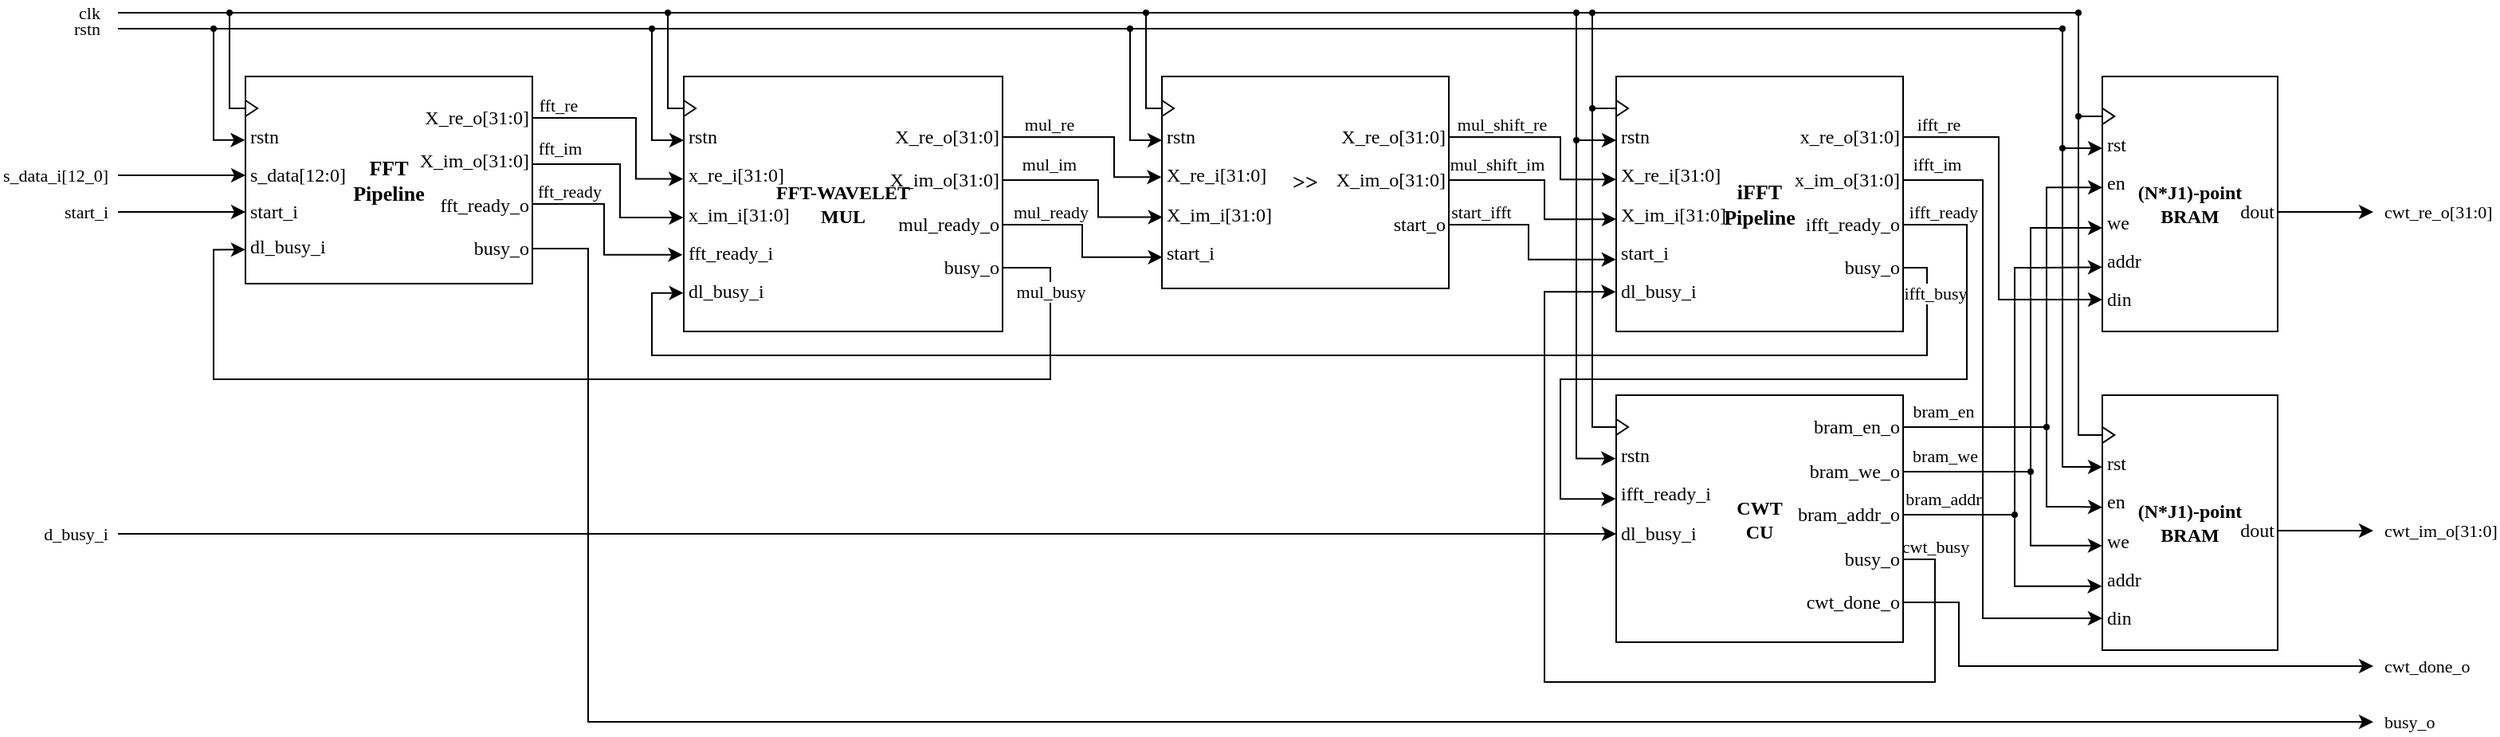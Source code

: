 <mxfile version="26.0.16">
  <diagram name="Page-1" id="Zor0CRvqTPRLobIag8Ww">
    <mxGraphModel dx="2206" dy="1178" grid="1" gridSize="5" guides="1" tooltips="1" connect="1" arrows="1" fold="1" page="1" pageScale="1" pageWidth="850" pageHeight="1100" math="0" shadow="0">
      <root>
        <mxCell id="0" />
        <mxCell id="1" parent="0" />
        <mxCell id="oGKbib3P3BIxLK8cS7Yo-72" value="&lt;b&gt;(N*J1)-point&lt;br&gt;BRAM&lt;/b&gt;" style="rounded=0;whiteSpace=wrap;html=1;fontFamily=NewsGotT;verticalAlign=middle;" parent="1" vertex="1">
          <mxGeometry x="1340" y="85" width="110" height="160" as="geometry" />
        </mxCell>
        <mxCell id="oGKbib3P3BIxLK8cS7Yo-75" value="rst" style="text;html=1;align=left;verticalAlign=middle;resizable=0;points=[];autosize=1;strokeColor=none;fillColor=none;spacing=0;fontFamily=NewsGotT;spacingLeft=3;spacingRight=-10;spacingBottom=-2;spacingTop=-2;" parent="1" vertex="1">
          <mxGeometry x="1340" y="118" width="15" height="20" as="geometry" />
        </mxCell>
        <mxCell id="oGKbib3P3BIxLK8cS7Yo-1" value="&lt;font style=&quot;font-size: 13px;&quot;&gt;&lt;b&gt;FFT &lt;br&gt;Pipeline&lt;/b&gt;&lt;/font&gt;" style="rounded=0;whiteSpace=wrap;html=1;fontFamily=NewsGotT;" parent="1" vertex="1">
          <mxGeometry x="175" y="85" width="180" height="130" as="geometry" />
        </mxCell>
        <mxCell id="oGKbib3P3BIxLK8cS7Yo-2" value="rstn" style="text;html=1;align=left;verticalAlign=middle;resizable=0;points=[];autosize=1;strokeColor=none;fillColor=none;spacing=0;fontFamily=NewsGotT;spacingLeft=3;spacingRight=-10;spacingBottom=-2;spacingTop=-2;" parent="1" vertex="1">
          <mxGeometry x="175" y="113" width="30" height="20" as="geometry" />
        </mxCell>
        <mxCell id="oGKbib3P3BIxLK8cS7Yo-51" value="s_data_i[12_0]" style="edgeStyle=orthogonalEdgeStyle;rounded=0;orthogonalLoop=1;jettySize=auto;html=1;endArrow=none;endFill=0;startArrow=classic;startFill=1;align=right;fontFamily=NewsGotT;" parent="1" source="oGKbib3P3BIxLK8cS7Yo-3" edge="1">
          <mxGeometry x="1" y="5" relative="1" as="geometry">
            <mxPoint x="95" y="147" as="targetPoint" />
            <mxPoint x="-5" y="-5" as="offset" />
          </mxGeometry>
        </mxCell>
        <mxCell id="oGKbib3P3BIxLK8cS7Yo-3" value="s_data[12:0]" style="text;html=1;align=left;verticalAlign=middle;resizable=0;points=[];autosize=1;strokeColor=none;fillColor=none;spacing=0;fontFamily=NewsGotT;spacingLeft=3;spacingRight=-10;spacingBottom=-2;spacingTop=-2;" parent="1" vertex="1">
          <mxGeometry x="175" y="137" width="60" height="20" as="geometry" />
        </mxCell>
        <mxCell id="oGKbib3P3BIxLK8cS7Yo-53" value="start_i" style="edgeStyle=orthogonalEdgeStyle;rounded=0;orthogonalLoop=1;jettySize=auto;html=1;strokeColor=default;align=right;verticalAlign=middle;fontFamily=NewsGotT;fontSize=11;fontColor=default;labelBackgroundColor=default;startArrow=classic;startFill=1;endArrow=none;endFill=0;" parent="1" source="oGKbib3P3BIxLK8cS7Yo-5" edge="1">
          <mxGeometry x="1" y="5" relative="1" as="geometry">
            <mxPoint x="95" y="170" as="targetPoint" />
            <mxPoint x="-5" y="-5" as="offset" />
          </mxGeometry>
        </mxCell>
        <mxCell id="oGKbib3P3BIxLK8cS7Yo-5" value="start_i" style="text;html=1;align=left;verticalAlign=middle;resizable=0;points=[];autosize=1;strokeColor=none;fillColor=none;fontFamily=NewsGotT;fontSize=12;fontColor=default;spacing=0;spacingLeft=3;spacingRight=-10;spacingBottom=-2;spacingTop=-2;" parent="1" vertex="1">
          <mxGeometry x="175" y="160" width="40" height="20" as="geometry" />
        </mxCell>
        <mxCell id="oGKbib3P3BIxLK8cS7Yo-6" value="dl_busy_i" style="text;html=1;align=left;verticalAlign=middle;resizable=0;points=[];autosize=1;strokeColor=none;fillColor=none;fontFamily=NewsGotT;fontSize=12;fontColor=default;spacing=0;spacingLeft=3;spacingRight=-10;spacingBottom=-2;spacingTop=-2;" parent="1" vertex="1">
          <mxGeometry x="175" y="182" width="50" height="20" as="geometry" />
        </mxCell>
        <mxCell id="oGKbib3P3BIxLK8cS7Yo-7" value="" style="triangle;whiteSpace=wrap;html=1;fontFamily=NewsGotT;movable=1;resizable=1;rotatable=1;deletable=1;editable=1;locked=0;connectable=1;container=0;points=[[0,0.5,0,0,0]];" parent="1" vertex="1">
          <mxGeometry x="175" y="100" width="7.5" height="10" as="geometry" />
        </mxCell>
        <mxCell id="oGKbib3P3BIxLK8cS7Yo-8" value="X_re_o[31:0]" style="text;html=1;align=right;verticalAlign=middle;resizable=0;points=[];autosize=1;strokeColor=none;fillColor=none;fontFamily=NewsGotT;fontSize=12;fontColor=default;spacing=0;spacingRight=3;spacingLeft=-9;spacingBottom=-2;spacingTop=-2;" parent="1" vertex="1">
          <mxGeometry x="285" y="101" width="70" height="20" as="geometry" />
        </mxCell>
        <mxCell id="oGKbib3P3BIxLK8cS7Yo-9" value="X_im_o[31:0]" style="text;html=1;align=right;verticalAlign=middle;resizable=0;points=[];autosize=1;strokeColor=none;fillColor=none;fontFamily=NewsGotT;fontSize=12;fontColor=default;spacing=0;spacingRight=3;spacingLeft=-9;spacingBottom=-2;spacingTop=-2;" parent="1" vertex="1">
          <mxGeometry x="285" y="128" width="70" height="20" as="geometry" />
        </mxCell>
        <mxCell id="oGKbib3P3BIxLK8cS7Yo-10" value="fft_ready_o" style="text;html=1;align=right;verticalAlign=middle;resizable=0;points=[];autosize=1;strokeColor=none;fillColor=none;fontFamily=NewsGotT;fontSize=12;fontColor=default;spacing=0;spacingRight=3;spacingLeft=-9;spacingBottom=-2;spacingTop=-2;" parent="1" vertex="1">
          <mxGeometry x="295" y="156" width="60" height="20" as="geometry" />
        </mxCell>
        <mxCell id="eewXnLnu0kfUQ9b7Vwd8-1" value="busy_o" style="edgeStyle=orthogonalEdgeStyle;rounded=0;orthogonalLoop=1;jettySize=auto;html=1;align=left;fontFamily=NewsGotT;" parent="1" source="oGKbib3P3BIxLK8cS7Yo-11" edge="1">
          <mxGeometry x="1" y="5" relative="1" as="geometry">
            <mxPoint x="1510" y="490" as="targetPoint" />
            <Array as="points">
              <mxPoint x="390" y="193" />
              <mxPoint x="390" y="490" />
              <mxPoint x="1510" y="490" />
            </Array>
            <mxPoint x="5" as="offset" />
          </mxGeometry>
        </mxCell>
        <mxCell id="oGKbib3P3BIxLK8cS7Yo-11" value="busy_o" style="text;html=1;align=right;verticalAlign=middle;resizable=0;points=[];autosize=1;strokeColor=none;fillColor=none;fontFamily=NewsGotT;fontSize=12;fontColor=default;spacing=0;spacingRight=3;spacingLeft=-9;spacingBottom=-2;spacingTop=-2;" parent="1" vertex="1">
          <mxGeometry x="315" y="183" width="40" height="20" as="geometry" />
        </mxCell>
        <mxCell id="oGKbib3P3BIxLK8cS7Yo-12" value="&lt;font style=&quot;font-size: 13px;&quot;&gt;&lt;b&gt;iFFT &lt;br&gt;Pipeline&lt;/b&gt;&lt;/font&gt;" style="rounded=0;whiteSpace=wrap;html=1;fontFamily=NewsGotT;" parent="1" vertex="1">
          <mxGeometry x="1035" y="85" width="180" height="160" as="geometry" />
        </mxCell>
        <mxCell id="oGKbib3P3BIxLK8cS7Yo-13" value="rstn" style="text;html=1;align=left;verticalAlign=middle;resizable=0;points=[];autosize=1;strokeColor=none;fillColor=none;spacing=0;fontFamily=NewsGotT;spacingLeft=3;spacingRight=-10;spacingBottom=-2;spacingTop=-2;" parent="1" vertex="1">
          <mxGeometry x="1035" y="113" width="30" height="20" as="geometry" />
        </mxCell>
        <mxCell id="oGKbib3P3BIxLK8cS7Yo-14" value="X_re_i[31:0]" style="text;html=1;align=left;verticalAlign=middle;resizable=0;points=[];autosize=1;strokeColor=none;fillColor=none;spacing=0;fontFamily=NewsGotT;spacingLeft=3;spacingRight=-10;spacingBottom=-2;spacingTop=-2;" parent="1" vertex="1">
          <mxGeometry x="1035" y="137" width="60" height="20" as="geometry" />
        </mxCell>
        <mxCell id="oGKbib3P3BIxLK8cS7Yo-15" value="X_im_i[31:0]" style="text;html=1;align=left;verticalAlign=middle;resizable=0;points=[];autosize=1;strokeColor=none;fillColor=none;spacing=0;fontFamily=NewsGotT;spacingLeft=3;spacingRight=-10;spacingBottom=-2;spacingTop=-2;" parent="1" vertex="1">
          <mxGeometry x="1035" y="162" width="70" height="20" as="geometry" />
        </mxCell>
        <mxCell id="oGKbib3P3BIxLK8cS7Yo-16" value="start_i" style="text;html=1;align=left;verticalAlign=middle;resizable=0;points=[];autosize=1;strokeColor=none;fillColor=none;fontFamily=NewsGotT;fontSize=12;fontColor=default;spacing=0;spacingLeft=3;spacingRight=-10;spacingBottom=-2;spacingTop=-2;" parent="1" vertex="1">
          <mxGeometry x="1035" y="186" width="40" height="20" as="geometry" />
        </mxCell>
        <mxCell id="oGKbib3P3BIxLK8cS7Yo-17" value="dl_busy_i" style="text;html=1;align=left;verticalAlign=middle;resizable=0;points=[];autosize=1;strokeColor=none;fillColor=none;fontFamily=NewsGotT;fontSize=12;fontColor=default;spacing=0;spacingLeft=3;spacingRight=-10;spacingBottom=-2;spacingTop=-2;" parent="1" vertex="1">
          <mxGeometry x="1035" y="210" width="50" height="20" as="geometry" />
        </mxCell>
        <mxCell id="oGKbib3P3BIxLK8cS7Yo-18" value="" style="triangle;whiteSpace=wrap;html=1;fontFamily=NewsGotT;movable=1;resizable=1;rotatable=1;deletable=1;editable=1;locked=0;connectable=1;container=0;points=[];" parent="1" vertex="1">
          <mxGeometry x="1035" y="100" width="7.5" height="10" as="geometry" />
        </mxCell>
        <mxCell id="oGKbib3P3BIxLK8cS7Yo-19" value="x_re_o[31:0]" style="text;html=1;align=right;verticalAlign=middle;resizable=0;points=[];autosize=1;strokeColor=none;fillColor=none;fontFamily=NewsGotT;fontSize=12;fontColor=default;spacing=0;spacingRight=3;spacingLeft=-9;spacingBottom=-2;spacingTop=-2;" parent="1" vertex="1">
          <mxGeometry x="1145" y="113" width="70" height="20" as="geometry" />
        </mxCell>
        <mxCell id="oGKbib3P3BIxLK8cS7Yo-20" value="x_im_o[31:0]" style="text;html=1;align=right;verticalAlign=middle;resizable=0;points=[];autosize=1;strokeColor=none;fillColor=none;fontFamily=NewsGotT;fontSize=12;fontColor=default;spacing=0;spacingRight=3;spacingLeft=-9;spacingBottom=-2;spacingTop=-2;" parent="1" vertex="1">
          <mxGeometry x="1145" y="140" width="70" height="20" as="geometry" />
        </mxCell>
        <mxCell id="oGKbib3P3BIxLK8cS7Yo-21" value="ifft_ready_o" style="text;html=1;align=right;verticalAlign=middle;resizable=0;points=[];autosize=1;strokeColor=none;fillColor=none;fontFamily=NewsGotT;fontSize=12;fontColor=default;spacing=0;spacingRight=3;spacingLeft=-9;spacingBottom=-2;spacingTop=-2;" parent="1" vertex="1">
          <mxGeometry x="1155" y="168" width="60" height="20" as="geometry" />
        </mxCell>
        <mxCell id="oGKbib3P3BIxLK8cS7Yo-22" value="busy_o" style="text;html=1;align=right;verticalAlign=middle;resizable=0;points=[];autosize=1;strokeColor=none;fillColor=none;fontFamily=NewsGotT;fontSize=12;fontColor=default;spacing=0;spacingRight=3;spacingLeft=-9;spacingBottom=-2;spacingTop=-2;" parent="1" vertex="1">
          <mxGeometry x="1175" y="195" width="40" height="20" as="geometry" />
        </mxCell>
        <mxCell id="oGKbib3P3BIxLK8cS7Yo-23" value="&lt;div&gt;&lt;b&gt;FFT-WAVELET&lt;br&gt;&lt;/b&gt;&lt;/div&gt;&lt;div&gt;&lt;b&gt;MUL&lt;/b&gt;&lt;/div&gt;" style="rounded=0;whiteSpace=wrap;html=1;fontFamily=NewsGotT;" parent="1" vertex="1">
          <mxGeometry x="450" y="85" width="200" height="160" as="geometry" />
        </mxCell>
        <mxCell id="oGKbib3P3BIxLK8cS7Yo-24" value="rstn" style="text;html=1;align=left;verticalAlign=middle;resizable=0;points=[];autosize=1;strokeColor=none;fillColor=none;spacing=0;fontFamily=NewsGotT;spacingLeft=3;spacingRight=-10;spacingBottom=-2;spacingTop=-2;" parent="1" vertex="1">
          <mxGeometry x="450" y="113" width="30" height="20" as="geometry" />
        </mxCell>
        <mxCell id="oGKbib3P3BIxLK8cS7Yo-25" value="x_re_i[31:0]" style="text;html=1;align=left;verticalAlign=middle;resizable=0;points=[];autosize=1;strokeColor=none;fillColor=none;spacing=0;fontFamily=NewsGotT;spacingLeft=3;spacingRight=-10;spacingBottom=-2;spacingTop=-2;" parent="1" vertex="1">
          <mxGeometry x="450" y="137" width="60" height="20" as="geometry" />
        </mxCell>
        <mxCell id="oGKbib3P3BIxLK8cS7Yo-26" value="x_im_i[31:0]" style="text;html=1;align=left;verticalAlign=middle;resizable=0;points=[];autosize=1;strokeColor=none;fillColor=none;spacing=0;fontFamily=NewsGotT;spacingLeft=3;spacingRight=-10;spacingBottom=-2;spacingTop=-2;" parent="1" vertex="1">
          <mxGeometry x="450" y="162" width="60" height="20" as="geometry" />
        </mxCell>
        <mxCell id="oGKbib3P3BIxLK8cS7Yo-27" value="fft_ready_i" style="text;html=1;align=left;verticalAlign=middle;resizable=0;points=[];autosize=1;strokeColor=none;fillColor=none;fontFamily=NewsGotT;fontSize=12;fontColor=default;spacing=0;spacingLeft=3;spacingRight=-10;spacingBottom=-2;spacingTop=-2;" parent="1" vertex="1">
          <mxGeometry x="450" y="186" width="60" height="20" as="geometry" />
        </mxCell>
        <mxCell id="oGKbib3P3BIxLK8cS7Yo-28" value="dl_busy_i" style="text;html=1;align=left;verticalAlign=middle;resizable=0;points=[];autosize=1;strokeColor=none;fillColor=none;fontFamily=NewsGotT;fontSize=12;fontColor=default;spacing=0;spacingLeft=3;spacingRight=-10;spacingBottom=-2;spacingTop=-2;" parent="1" vertex="1">
          <mxGeometry x="450" y="210" width="50" height="20" as="geometry" />
        </mxCell>
        <mxCell id="oGKbib3P3BIxLK8cS7Yo-29" value="" style="triangle;whiteSpace=wrap;html=1;fontFamily=NewsGotT;movable=1;resizable=1;rotatable=1;deletable=1;editable=1;locked=0;connectable=1;container=0;points=[[0,0.5,0,0,0]];" parent="1" vertex="1">
          <mxGeometry x="450" y="100" width="7.5" height="10" as="geometry" />
        </mxCell>
        <mxCell id="oGKbib3P3BIxLK8cS7Yo-30" value="X_re_o[31:0]" style="text;html=1;align=right;verticalAlign=middle;resizable=0;points=[];autosize=1;strokeColor=none;fillColor=none;fontFamily=NewsGotT;fontSize=12;fontColor=default;spacing=0;spacingRight=3;spacingLeft=-9;spacingBottom=-2;spacingTop=-2;" parent="1" vertex="1">
          <mxGeometry x="580" y="113" width="70" height="20" as="geometry" />
        </mxCell>
        <mxCell id="oGKbib3P3BIxLK8cS7Yo-31" value="X_im_o[31:0]" style="text;html=1;align=right;verticalAlign=middle;resizable=0;points=[];autosize=1;strokeColor=none;fillColor=none;fontFamily=NewsGotT;fontSize=12;fontColor=default;spacing=0;spacingRight=3;spacingLeft=-9;spacingBottom=-2;spacingTop=-2;" parent="1" vertex="1">
          <mxGeometry x="580" y="140" width="70" height="20" as="geometry" />
        </mxCell>
        <mxCell id="oGKbib3P3BIxLK8cS7Yo-32" value="mul_ready_o" style="text;html=1;align=right;verticalAlign=middle;resizable=0;points=[];autosize=1;strokeColor=none;fillColor=none;fontFamily=NewsGotT;fontSize=12;fontColor=default;spacing=0;spacingRight=3;spacingLeft=-9;spacingBottom=-2;spacingTop=-2;" parent="1" vertex="1">
          <mxGeometry x="585" y="168" width="65" height="20" as="geometry" />
        </mxCell>
        <mxCell id="oGKbib3P3BIxLK8cS7Yo-33" value="busy_o" style="text;html=1;align=right;verticalAlign=middle;resizable=0;points=[];autosize=1;strokeColor=none;fillColor=none;fontFamily=NewsGotT;fontSize=12;fontColor=default;spacing=0;spacingRight=3;spacingLeft=-9;spacingBottom=-2;spacingTop=-2;" parent="1" vertex="1">
          <mxGeometry x="610" y="195" width="40" height="20" as="geometry" />
        </mxCell>
        <mxCell id="oGKbib3P3BIxLK8cS7Yo-35" value="&lt;font style=&quot;font-size: 14px;&quot;&gt;&lt;b&gt;&lt;span&gt;&lt;font&gt;&amp;gt;&amp;gt;&lt;/font&gt;&lt;/span&gt;&lt;/b&gt;&lt;/font&gt;" style="rounded=0;whiteSpace=wrap;html=1;fontFamily=NewsGotT;fontStyle=1" parent="1" vertex="1">
          <mxGeometry x="750" y="85" width="180" height="133" as="geometry" />
        </mxCell>
        <mxCell id="oGKbib3P3BIxLK8cS7Yo-36" value="rstn" style="text;html=1;align=left;verticalAlign=middle;resizable=0;points=[];autosize=1;strokeColor=none;fillColor=none;spacing=0;fontFamily=NewsGotT;spacingLeft=3;spacingRight=-10;spacingBottom=-2;spacingTop=-2;" parent="1" vertex="1">
          <mxGeometry x="750" y="113" width="30" height="20" as="geometry" />
        </mxCell>
        <mxCell id="oGKbib3P3BIxLK8cS7Yo-37" value="X_re_i[31:0]" style="text;html=1;align=left;verticalAlign=middle;resizable=0;points=[];autosize=1;strokeColor=none;fillColor=none;spacing=0;fontFamily=NewsGotT;spacingLeft=3;spacingRight=-10;spacingBottom=-2;spacingTop=-2;" parent="1" vertex="1">
          <mxGeometry x="750" y="137" width="60" height="20" as="geometry" />
        </mxCell>
        <mxCell id="oGKbib3P3BIxLK8cS7Yo-38" value="X_im_i[31:0]" style="text;html=1;align=left;verticalAlign=middle;resizable=0;points=[];autosize=1;strokeColor=none;fillColor=none;spacing=0;fontFamily=NewsGotT;spacingLeft=3;spacingRight=-10;spacingBottom=-2;spacingTop=-2;" parent="1" vertex="1">
          <mxGeometry x="750" y="162" width="65" height="20" as="geometry" />
        </mxCell>
        <mxCell id="oGKbib3P3BIxLK8cS7Yo-39" value="start_i" style="text;html=1;align=left;verticalAlign=middle;resizable=0;points=[];autosize=1;strokeColor=none;fillColor=none;fontFamily=NewsGotT;fontSize=12;fontColor=default;spacing=0;spacingLeft=3;spacingRight=-10;spacingBottom=-2;spacingTop=-2;" parent="1" vertex="1">
          <mxGeometry x="750" y="186" width="40" height="20" as="geometry" />
        </mxCell>
        <mxCell id="oGKbib3P3BIxLK8cS7Yo-41" value="" style="triangle;whiteSpace=wrap;html=1;fontFamily=NewsGotT;movable=1;resizable=1;rotatable=1;deletable=1;editable=1;locked=0;connectable=1;container=0;points=[];" parent="1" vertex="1">
          <mxGeometry x="750" y="100" width="7.5" height="10" as="geometry" />
        </mxCell>
        <mxCell id="oGKbib3P3BIxLK8cS7Yo-42" value="X_re_o[31:0]" style="text;html=1;align=right;verticalAlign=middle;resizable=0;points=[];autosize=1;strokeColor=none;fillColor=none;fontFamily=NewsGotT;fontSize=12;fontColor=default;spacing=0;spacingRight=3;spacingLeft=-9;spacingBottom=-2;spacingTop=-2;" parent="1" vertex="1">
          <mxGeometry x="860" y="113" width="70" height="20" as="geometry" />
        </mxCell>
        <mxCell id="oGKbib3P3BIxLK8cS7Yo-43" value="X_im_o[31:0]" style="text;html=1;align=right;verticalAlign=middle;resizable=0;points=[];autosize=1;strokeColor=none;fillColor=none;fontFamily=NewsGotT;fontSize=12;fontColor=default;spacing=0;spacingRight=3;spacingLeft=-9;spacingBottom=-2;spacingTop=-2;" parent="1" vertex="1">
          <mxGeometry x="860" y="140" width="70" height="20" as="geometry" />
        </mxCell>
        <mxCell id="oGKbib3P3BIxLK8cS7Yo-44" value="start_o" style="text;html=1;align=right;verticalAlign=middle;resizable=0;points=[];autosize=1;strokeColor=none;fillColor=none;fontFamily=NewsGotT;fontSize=12;fontColor=default;spacing=0;spacingRight=3;spacingLeft=-9;spacingBottom=-2;spacingTop=-2;" parent="1" vertex="1">
          <mxGeometry x="890" y="168" width="40" height="20" as="geometry" />
        </mxCell>
        <mxCell id="oGKbib3P3BIxLK8cS7Yo-46" value="clk" style="endArrow=none;html=1;rounded=0;align=right;fontFamily=NewsGotT;" parent="1" edge="1">
          <mxGeometry x="-1" y="-10" width="50" height="50" relative="1" as="geometry">
            <mxPoint x="95" y="45" as="sourcePoint" />
            <mxPoint x="1325" y="45" as="targetPoint" />
            <mxPoint x="-10" y="-10" as="offset" />
          </mxGeometry>
        </mxCell>
        <mxCell id="oGKbib3P3BIxLK8cS7Yo-47" value="rstn" style="endArrow=none;html=1;rounded=0;align=right;labelBackgroundColor=none;fontFamily=NewsGotT;" parent="1" edge="1">
          <mxGeometry x="-1" y="-10" width="50" height="50" relative="1" as="geometry">
            <mxPoint x="95" y="55" as="sourcePoint" />
            <mxPoint x="1315" y="55" as="targetPoint" />
            <mxPoint x="-10" y="-10" as="offset" />
          </mxGeometry>
        </mxCell>
        <mxCell id="oGKbib3P3BIxLK8cS7Yo-49" value="" style="endArrow=classic;html=1;rounded=0;entryX=-0.01;entryY=0.596;entryDx=0;entryDy=0;entryPerimeter=0;edgeStyle=orthogonalEdgeStyle;startArrow=oval;startFill=1;startSize=3;" parent="1" target="oGKbib3P3BIxLK8cS7Yo-2" edge="1">
          <mxGeometry width="50" height="50" relative="1" as="geometry">
            <mxPoint x="155" y="55" as="sourcePoint" />
            <mxPoint x="555" y="285" as="targetPoint" />
            <Array as="points">
              <mxPoint x="155" y="55" />
              <mxPoint x="155" y="125" />
            </Array>
          </mxGeometry>
        </mxCell>
        <mxCell id="oGKbib3P3BIxLK8cS7Yo-50" value="" style="endArrow=oval;html=1;rounded=0;edgeStyle=orthogonalEdgeStyle;exitX=0;exitY=0.5;exitDx=0;exitDy=0;exitPerimeter=0;endFill=1;endSize=3;" parent="1" source="oGKbib3P3BIxLK8cS7Yo-7" edge="1">
          <mxGeometry width="50" height="50" relative="1" as="geometry">
            <mxPoint x="170" y="95" as="sourcePoint" />
            <mxPoint x="165" y="45" as="targetPoint" />
          </mxGeometry>
        </mxCell>
        <mxCell id="oGKbib3P3BIxLK8cS7Yo-55" value="mul_busy" style="edgeStyle=orthogonalEdgeStyle;rounded=0;orthogonalLoop=1;jettySize=auto;html=1;entryX=-0.002;entryY=0.584;entryDx=0;entryDy=0;entryPerimeter=0;fontFamily=NewsGotT;" parent="1" source="oGKbib3P3BIxLK8cS7Yo-33" target="oGKbib3P3BIxLK8cS7Yo-6" edge="1">
          <mxGeometry x="-0.876" relative="1" as="geometry">
            <Array as="points">
              <mxPoint x="680" y="205" />
              <mxPoint x="680" y="275" />
              <mxPoint x="155" y="275" />
              <mxPoint x="155" y="194" />
            </Array>
            <mxPoint as="offset" />
          </mxGeometry>
        </mxCell>
        <mxCell id="oGKbib3P3BIxLK8cS7Yo-56" value="fft_re" style="edgeStyle=orthogonalEdgeStyle;rounded=0;orthogonalLoop=1;jettySize=auto;html=1;entryX=-0.007;entryY=0.614;entryDx=0;entryDy=0;entryPerimeter=0;fontFamily=NewsGotT;" parent="1" source="oGKbib3P3BIxLK8cS7Yo-8" target="oGKbib3P3BIxLK8cS7Yo-25" edge="1">
          <mxGeometry x="-0.759" y="8" relative="1" as="geometry">
            <mxPoint as="offset" />
            <Array as="points">
              <mxPoint x="420" y="111" />
              <mxPoint x="420" y="149" />
            </Array>
          </mxGeometry>
        </mxCell>
        <mxCell id="oGKbib3P3BIxLK8cS7Yo-57" value="fft_im" style="edgeStyle=orthogonalEdgeStyle;rounded=0;orthogonalLoop=1;jettySize=auto;html=1;entryX=-0.005;entryY=0.576;entryDx=0;entryDy=0;entryPerimeter=0;fontFamily=NewsGotT;" parent="1" source="oGKbib3P3BIxLK8cS7Yo-9" target="oGKbib3P3BIxLK8cS7Yo-26" edge="1">
          <mxGeometry x="-0.746" y="10" relative="1" as="geometry">
            <Array as="points">
              <mxPoint x="410" y="140" />
              <mxPoint x="410" y="174" />
            </Array>
            <mxPoint as="offset" />
          </mxGeometry>
        </mxCell>
        <mxCell id="oGKbib3P3BIxLK8cS7Yo-58" value="fft_ready" style="edgeStyle=orthogonalEdgeStyle;rounded=0;orthogonalLoop=1;jettySize=auto;html=1;entryX=-0.013;entryY=0.544;entryDx=0;entryDy=0;entryPerimeter=0;fontFamily=NewsGotT;align=center;" parent="1" source="oGKbib3P3BIxLK8cS7Yo-10" target="oGKbib3P3BIxLK8cS7Yo-27" edge="1">
          <mxGeometry x="-0.646" y="8" relative="1" as="geometry">
            <Array as="points">
              <mxPoint x="400" y="165" />
              <mxPoint x="400" y="197" />
            </Array>
            <mxPoint as="offset" />
          </mxGeometry>
        </mxCell>
        <mxCell id="oGKbib3P3BIxLK8cS7Yo-60" value="" style="endArrow=classic;html=1;rounded=0;entryX=-0.01;entryY=0.596;entryDx=0;entryDy=0;entryPerimeter=0;edgeStyle=orthogonalEdgeStyle;startArrow=oval;startFill=1;startSize=3;" parent="1" edge="1">
          <mxGeometry width="50" height="50" relative="1" as="geometry">
            <mxPoint x="430" y="55" as="sourcePoint" />
            <mxPoint x="450" y="125" as="targetPoint" />
            <Array as="points">
              <mxPoint x="430" y="55" />
              <mxPoint x="430" y="125" />
            </Array>
          </mxGeometry>
        </mxCell>
        <mxCell id="oGKbib3P3BIxLK8cS7Yo-61" value="" style="endArrow=oval;html=1;rounded=0;edgeStyle=orthogonalEdgeStyle;endFill=1;endSize=3;exitX=0;exitY=0.5;exitDx=0;exitDy=0;exitPerimeter=0;" parent="1" source="oGKbib3P3BIxLK8cS7Yo-29" edge="1">
          <mxGeometry width="50" height="50" relative="1" as="geometry">
            <mxPoint x="445" y="105" as="sourcePoint" />
            <mxPoint x="440" y="45" as="targetPoint" />
          </mxGeometry>
        </mxCell>
        <mxCell id="oGKbib3P3BIxLK8cS7Yo-62" value="mul_ready" style="edgeStyle=orthogonalEdgeStyle;rounded=0;orthogonalLoop=1;jettySize=auto;html=1;entryX=0.007;entryY=0.621;entryDx=0;entryDy=0;entryPerimeter=0;fontFamily=NewsGotT;labelBackgroundColor=none;" parent="1" source="oGKbib3P3BIxLK8cS7Yo-32" target="oGKbib3P3BIxLK8cS7Yo-39" edge="1">
          <mxGeometry x="-0.503" y="8" relative="1" as="geometry">
            <Array as="points">
              <mxPoint x="700" y="178" />
              <mxPoint x="700" y="198" />
            </Array>
            <mxPoint as="offset" />
          </mxGeometry>
        </mxCell>
        <mxCell id="oGKbib3P3BIxLK8cS7Yo-63" value="mul_im" style="edgeStyle=orthogonalEdgeStyle;rounded=0;orthogonalLoop=1;jettySize=auto;html=1;entryX=0.005;entryY=0.564;entryDx=0;entryDy=0;entryPerimeter=0;fontFamily=NewsGotT;" parent="1" source="oGKbib3P3BIxLK8cS7Yo-31" target="oGKbib3P3BIxLK8cS7Yo-38" edge="1">
          <mxGeometry x="-0.54" y="10" relative="1" as="geometry">
            <Array as="points">
              <mxPoint x="710" y="150" />
              <mxPoint x="710" y="173" />
            </Array>
            <mxPoint as="offset" />
          </mxGeometry>
        </mxCell>
        <mxCell id="oGKbib3P3BIxLK8cS7Yo-64" value="mul_re" style="edgeStyle=orthogonalEdgeStyle;rounded=0;orthogonalLoop=1;jettySize=auto;html=1;entryX=-0.005;entryY=0.557;entryDx=0;entryDy=0;entryPerimeter=0;fontFamily=NewsGotT;" parent="1" source="oGKbib3P3BIxLK8cS7Yo-30" target="oGKbib3P3BIxLK8cS7Yo-37" edge="1">
          <mxGeometry x="-0.545" y="8" relative="1" as="geometry">
            <Array as="points">
              <mxPoint x="720" y="123" />
              <mxPoint x="720" y="148" />
            </Array>
            <mxPoint as="offset" />
          </mxGeometry>
        </mxCell>
        <mxCell id="oGKbib3P3BIxLK8cS7Yo-65" value="" style="endArrow=classic;html=1;rounded=0;entryX=-0.01;entryY=0.596;entryDx=0;entryDy=0;entryPerimeter=0;edgeStyle=orthogonalEdgeStyle;startArrow=oval;startFill=1;startSize=3;" parent="1" edge="1">
          <mxGeometry width="50" height="50" relative="1" as="geometry">
            <mxPoint x="730" y="55" as="sourcePoint" />
            <mxPoint x="750" y="125" as="targetPoint" />
            <Array as="points">
              <mxPoint x="730" y="55" />
              <mxPoint x="730" y="125" />
            </Array>
          </mxGeometry>
        </mxCell>
        <mxCell id="oGKbib3P3BIxLK8cS7Yo-66" value="" style="endArrow=oval;html=1;rounded=0;edgeStyle=orthogonalEdgeStyle;endFill=1;endSize=3;exitX=0;exitY=0.5;exitDx=0;exitDy=0;exitPerimeter=0;" parent="1" edge="1">
          <mxGeometry width="50" height="50" relative="1" as="geometry">
            <mxPoint x="750" y="105" as="sourcePoint" />
            <mxPoint x="740" y="45" as="targetPoint" />
            <Array as="points">
              <mxPoint x="740" y="105" />
            </Array>
          </mxGeometry>
        </mxCell>
        <mxCell id="oGKbib3P3BIxLK8cS7Yo-67" value="mul_shift_re" style="edgeStyle=orthogonalEdgeStyle;rounded=0;orthogonalLoop=1;jettySize=auto;html=1;entryX=0;entryY=0.629;entryDx=0;entryDy=0;entryPerimeter=0;fontFamily=NewsGotT;" parent="1" source="oGKbib3P3BIxLK8cS7Yo-42" target="oGKbib3P3BIxLK8cS7Yo-14" edge="1">
          <mxGeometry x="-0.506" y="8" relative="1" as="geometry">
            <Array as="points">
              <mxPoint x="1000" y="123" />
              <mxPoint x="1000" y="150" />
            </Array>
            <mxPoint as="offset" />
          </mxGeometry>
        </mxCell>
        <mxCell id="oGKbib3P3BIxLK8cS7Yo-68" value="mul_shift_im" style="edgeStyle=orthogonalEdgeStyle;rounded=0;orthogonalLoop=1;jettySize=auto;html=1;entryX=0;entryY=0.628;entryDx=0;entryDy=0;entryPerimeter=0;fontFamily=NewsGotT;" parent="1" source="oGKbib3P3BIxLK8cS7Yo-43" target="oGKbib3P3BIxLK8cS7Yo-15" edge="1">
          <mxGeometry x="-0.537" y="10" relative="1" as="geometry">
            <Array as="points">
              <mxPoint x="990" y="150" />
              <mxPoint x="990" y="175" />
            </Array>
            <mxPoint as="offset" />
          </mxGeometry>
        </mxCell>
        <mxCell id="oGKbib3P3BIxLK8cS7Yo-69" value="" style="endArrow=oval;html=1;rounded=0;edgeStyle=orthogonalEdgeStyle;endFill=1;endSize=3;exitX=0;exitY=0.5;exitDx=0;exitDy=0;exitPerimeter=0;" parent="1" edge="1">
          <mxGeometry width="50" height="50" relative="1" as="geometry">
            <mxPoint x="1035" y="105" as="sourcePoint" />
            <mxPoint x="1020" y="45" as="targetPoint" />
            <Array as="points">
              <mxPoint x="1020" y="105" />
              <mxPoint x="1020" y="45" />
            </Array>
          </mxGeometry>
        </mxCell>
        <mxCell id="oGKbib3P3BIxLK8cS7Yo-70" value="" style="endArrow=classic;html=1;rounded=0;entryX=-0.01;entryY=0.596;entryDx=0;entryDy=0;entryPerimeter=0;edgeStyle=orthogonalEdgeStyle;startArrow=oval;startFill=1;startSize=3;" parent="1" edge="1">
          <mxGeometry width="50" height="50" relative="1" as="geometry">
            <mxPoint x="1010" y="45" as="sourcePoint" />
            <mxPoint x="1035" y="125" as="targetPoint" />
            <Array as="points">
              <mxPoint x="1010" y="55" />
              <mxPoint x="1010" y="125" />
            </Array>
          </mxGeometry>
        </mxCell>
        <mxCell id="oGKbib3P3BIxLK8cS7Yo-71" value="start_ifft" style="edgeStyle=orthogonalEdgeStyle;rounded=0;orthogonalLoop=1;jettySize=auto;html=1;entryX=-0.003;entryY=0.693;entryDx=0;entryDy=0;entryPerimeter=0;fontFamily=NewsGotT;" parent="1" source="oGKbib3P3BIxLK8cS7Yo-44" target="oGKbib3P3BIxLK8cS7Yo-16" edge="1">
          <mxGeometry x="-0.684" y="8" relative="1" as="geometry">
            <Array as="points">
              <mxPoint x="980" y="178" />
              <mxPoint x="980" y="200" />
            </Array>
            <mxPoint as="offset" />
          </mxGeometry>
        </mxCell>
        <mxCell id="oGKbib3P3BIxLK8cS7Yo-73" value="" style="triangle;whiteSpace=wrap;html=1;fontFamily=NewsGotT;movable=1;resizable=1;rotatable=1;deletable=1;editable=1;locked=0;connectable=1;container=0;points=[];" parent="1" vertex="1">
          <mxGeometry x="1340" y="105" width="7.5" height="10" as="geometry" />
        </mxCell>
        <mxCell id="oGKbib3P3BIxLK8cS7Yo-76" value="en" style="text;html=1;align=left;verticalAlign=middle;resizable=0;points=[];autosize=1;strokeColor=none;fillColor=none;spacing=0;fontFamily=NewsGotT;spacingLeft=3;spacingRight=-10;spacingBottom=-2;spacingTop=-2;" parent="1" vertex="1">
          <mxGeometry x="1340" y="142" width="15" height="20" as="geometry" />
        </mxCell>
        <mxCell id="oGKbib3P3BIxLK8cS7Yo-77" value="we" style="text;html=1;align=left;verticalAlign=middle;resizable=0;points=[];autosize=1;strokeColor=none;fillColor=none;spacing=0;fontFamily=NewsGotT;spacingLeft=3;spacingRight=-10;spacingBottom=-2;spacingTop=-2;" parent="1" vertex="1">
          <mxGeometry x="1340" y="167" width="20" height="20" as="geometry" />
        </mxCell>
        <mxCell id="oGKbib3P3BIxLK8cS7Yo-78" value="addr" style="text;html=1;align=left;verticalAlign=middle;resizable=0;points=[];autosize=1;strokeColor=none;fillColor=none;fontFamily=NewsGotT;fontSize=12;fontColor=default;spacing=0;spacingLeft=3;spacingRight=-10;spacingBottom=-2;spacingTop=-2;" parent="1" vertex="1">
          <mxGeometry x="1340" y="191" width="25" height="20" as="geometry" />
        </mxCell>
        <mxCell id="oGKbib3P3BIxLK8cS7Yo-79" value="din" style="text;html=1;align=left;verticalAlign=middle;resizable=0;points=[];autosize=1;strokeColor=none;fillColor=none;fontFamily=NewsGotT;fontSize=12;fontColor=default;spacing=0;spacingLeft=3;spacingRight=-10;spacingBottom=-2;spacingTop=-2;" parent="1" vertex="1">
          <mxGeometry x="1340" y="215" width="20" height="20" as="geometry" />
        </mxCell>
        <mxCell id="oGKbib3P3BIxLK8cS7Yo-80" value="" style="triangle;whiteSpace=wrap;html=1;fontFamily=NewsGotT;movable=1;resizable=1;rotatable=1;deletable=1;editable=1;locked=0;connectable=1;container=0;points=[];" parent="1" vertex="1">
          <mxGeometry x="1340" y="105" width="7.5" height="10" as="geometry" />
        </mxCell>
        <mxCell id="oGKbib3P3BIxLK8cS7Yo-125" value="cwt_re_o[31:0]" style="edgeStyle=orthogonalEdgeStyle;rounded=0;orthogonalLoop=1;jettySize=auto;html=1;align=left;fontFamily=NewsGotT;" parent="1" source="oGKbib3P3BIxLK8cS7Yo-81" edge="1">
          <mxGeometry x="1" y="-5" relative="1" as="geometry">
            <mxPoint x="1510" y="170" as="targetPoint" />
            <mxPoint x="5" y="-5" as="offset" />
          </mxGeometry>
        </mxCell>
        <mxCell id="oGKbib3P3BIxLK8cS7Yo-81" value="dout" style="text;html=1;align=right;verticalAlign=middle;resizable=0;points=[];autosize=1;strokeColor=none;fillColor=none;fontFamily=NewsGotT;fontSize=12;fontColor=default;spacing=0;spacingRight=3;spacingLeft=-9;spacingBottom=-2;spacingTop=-2;" parent="1" vertex="1">
          <mxGeometry x="1425" y="160" width="25" height="20" as="geometry" />
        </mxCell>
        <mxCell id="oGKbib3P3BIxLK8cS7Yo-82" value="ifft_busy" style="edgeStyle=orthogonalEdgeStyle;rounded=0;orthogonalLoop=1;jettySize=auto;html=1;entryX=-0.004;entryY=0.543;entryDx=0;entryDy=0;entryPerimeter=0;fontFamily=NewsGotT;" parent="1" source="oGKbib3P3BIxLK8cS7Yo-22" target="oGKbib3P3BIxLK8cS7Yo-28" edge="1">
          <mxGeometry x="-0.934" y="5" relative="1" as="geometry">
            <Array as="points">
              <mxPoint x="1230" y="205" />
              <mxPoint x="1230" y="260" />
              <mxPoint x="430" y="260" />
              <mxPoint x="430" y="221" />
            </Array>
            <mxPoint as="offset" />
          </mxGeometry>
        </mxCell>
        <mxCell id="oGKbib3P3BIxLK8cS7Yo-83" value="&lt;b&gt;CWT&lt;br&gt;CU&lt;/b&gt;" style="rounded=0;whiteSpace=wrap;html=1;fontFamily=NewsGotT;" parent="1" vertex="1">
          <mxGeometry x="1035" y="285" width="180" height="155" as="geometry" />
        </mxCell>
        <mxCell id="oGKbib3P3BIxLK8cS7Yo-84" value="rstn" style="text;html=1;align=left;verticalAlign=middle;resizable=0;points=[];autosize=1;strokeColor=none;fillColor=none;spacing=0;fontFamily=NewsGotT;spacingLeft=3;spacingRight=-10;spacingBottom=-2;spacingTop=-2;" parent="1" vertex="1">
          <mxGeometry x="1035" y="313" width="30" height="20" as="geometry" />
        </mxCell>
        <mxCell id="oGKbib3P3BIxLK8cS7Yo-85" value="ifft_ready_i" style="text;html=1;align=left;verticalAlign=middle;resizable=0;points=[];autosize=1;strokeColor=none;fillColor=none;spacing=0;fontFamily=NewsGotT;spacingLeft=3;spacingRight=-10;spacingBottom=-2;spacingTop=-2;" parent="1" vertex="1">
          <mxGeometry x="1035" y="337" width="55" height="20" as="geometry" />
        </mxCell>
        <mxCell id="oGKbib3P3BIxLK8cS7Yo-101" value="d_busy_i" style="edgeStyle=orthogonalEdgeStyle;rounded=0;orthogonalLoop=1;jettySize=auto;html=1;fontFamily=NewsGotT;align=right;" parent="1" target="oGKbib3P3BIxLK8cS7Yo-86" edge="1">
          <mxGeometry x="-1" y="-5" relative="1" as="geometry">
            <mxPoint x="95" y="372" as="sourcePoint" />
            <Array as="points">
              <mxPoint x="95" y="372" />
            </Array>
            <mxPoint x="-5" y="-5" as="offset" />
          </mxGeometry>
        </mxCell>
        <mxCell id="oGKbib3P3BIxLK8cS7Yo-86" value="dl_busy_i" style="text;html=1;align=left;verticalAlign=middle;resizable=0;points=[];autosize=1;strokeColor=none;fillColor=none;spacing=0;fontFamily=NewsGotT;spacingLeft=3;spacingRight=-10;spacingBottom=-2;spacingTop=-2;" parent="1" vertex="1">
          <mxGeometry x="1035" y="362" width="50" height="20" as="geometry" />
        </mxCell>
        <mxCell id="oGKbib3P3BIxLK8cS7Yo-89" value="" style="triangle;whiteSpace=wrap;html=1;fontFamily=NewsGotT;movable=1;resizable=1;rotatable=1;deletable=1;editable=1;locked=0;connectable=1;container=0;points=[[0,0.5,0,0,0]];" parent="1" vertex="1">
          <mxGeometry x="1035" y="300" width="7.5" height="10" as="geometry" />
        </mxCell>
        <mxCell id="oGKbib3P3BIxLK8cS7Yo-90" value="bram_en_o" style="text;html=1;align=right;verticalAlign=middle;resizable=0;points=[];autosize=1;strokeColor=none;fillColor=none;fontFamily=NewsGotT;fontSize=12;fontColor=default;spacing=0;spacingRight=3;spacingLeft=-9;spacingBottom=-2;spacingTop=-2;" parent="1" vertex="1">
          <mxGeometry x="1155" y="295" width="60" height="20" as="geometry" />
        </mxCell>
        <mxCell id="oGKbib3P3BIxLK8cS7Yo-91" value="bram_we_o" style="text;html=1;align=right;verticalAlign=middle;resizable=0;points=[];autosize=1;strokeColor=none;fillColor=none;fontFamily=NewsGotT;fontSize=12;fontColor=default;spacing=0;spacingRight=3;spacingLeft=-9;spacingBottom=-2;spacingTop=-2;" parent="1" vertex="1">
          <mxGeometry x="1155" y="323" width="60" height="20" as="geometry" />
        </mxCell>
        <mxCell id="oGKbib3P3BIxLK8cS7Yo-92" value="bram_addr_o" style="text;html=1;align=right;verticalAlign=middle;resizable=0;points=[];autosize=1;strokeColor=none;fillColor=none;fontFamily=NewsGotT;fontSize=12;fontColor=default;spacing=0;spacingRight=3;spacingLeft=-9;spacingBottom=-2;spacingTop=-2;" parent="1" vertex="1">
          <mxGeometry x="1150" y="350" width="65" height="20" as="geometry" />
        </mxCell>
        <mxCell id="oGKbib3P3BIxLK8cS7Yo-93" value="busy_o" style="text;html=1;align=right;verticalAlign=middle;resizable=0;points=[];autosize=1;strokeColor=none;fillColor=none;fontFamily=NewsGotT;fontSize=12;fontColor=default;spacing=0;spacingRight=3;spacingLeft=-9;spacingBottom=-2;spacingTop=-2;" parent="1" vertex="1">
          <mxGeometry x="1175" y="378" width="40" height="20" as="geometry" />
        </mxCell>
        <mxCell id="oGKbib3P3BIxLK8cS7Yo-94" value="" style="endArrow=oval;html=1;rounded=0;edgeStyle=orthogonalEdgeStyle;endFill=1;endSize=3;exitX=0;exitY=0.5;exitDx=0;exitDy=0;exitPerimeter=0;" parent="1" source="oGKbib3P3BIxLK8cS7Yo-89" edge="1">
          <mxGeometry width="50" height="50" relative="1" as="geometry">
            <mxPoint x="1030" y="340" as="sourcePoint" />
            <mxPoint x="1020" y="105" as="targetPoint" />
            <Array as="points">
              <mxPoint x="1020" y="305" />
            </Array>
          </mxGeometry>
        </mxCell>
        <mxCell id="oGKbib3P3BIxLK8cS7Yo-95" value="" style="endArrow=classic;html=1;rounded=0;entryX=-0.011;entryY=0.59;entryDx=0;entryDy=0;entryPerimeter=0;edgeStyle=orthogonalEdgeStyle;startArrow=oval;startFill=1;startSize=3;" parent="1" target="oGKbib3P3BIxLK8cS7Yo-84" edge="1">
          <mxGeometry width="50" height="50" relative="1" as="geometry">
            <mxPoint x="1010" y="125" as="sourcePoint" />
            <mxPoint x="1030" y="360" as="targetPoint" />
            <Array as="points">
              <mxPoint x="1010" y="325" />
            </Array>
          </mxGeometry>
        </mxCell>
        <mxCell id="oGKbib3P3BIxLK8cS7Yo-115" value="cwt_done_o" style="edgeStyle=orthogonalEdgeStyle;rounded=0;orthogonalLoop=1;jettySize=auto;html=1;align=left;fontFamily=NewsGotT;" parent="1" source="oGKbib3P3BIxLK8cS7Yo-96" edge="1">
          <mxGeometry x="1" y="5" relative="1" as="geometry">
            <mxPoint x="1510" y="455" as="targetPoint" />
            <Array as="points">
              <mxPoint x="1250" y="415" />
              <mxPoint x="1250" y="455" />
            </Array>
            <mxPoint x="5" y="5" as="offset" />
          </mxGeometry>
        </mxCell>
        <mxCell id="oGKbib3P3BIxLK8cS7Yo-96" value="cwt_done_o" style="text;html=1;align=right;verticalAlign=middle;resizable=0;points=[];autosize=1;strokeColor=none;fillColor=none;fontFamily=NewsGotT;fontSize=12;fontColor=default;spacing=0;spacingRight=3;spacingLeft=-9;spacingBottom=-2;spacingTop=-2;" parent="1" vertex="1">
          <mxGeometry x="1155" y="405" width="60" height="20" as="geometry" />
        </mxCell>
        <mxCell id="oGKbib3P3BIxLK8cS7Yo-99" value="ifft_ready" style="edgeStyle=orthogonalEdgeStyle;rounded=0;orthogonalLoop=1;jettySize=auto;html=1;entryX=-0.005;entryY=0.653;entryDx=0;entryDy=0;entryPerimeter=0;fontFamily=NewsGotT;" parent="1" source="oGKbib3P3BIxLK8cS7Yo-21" target="oGKbib3P3BIxLK8cS7Yo-85" edge="1">
          <mxGeometry x="-0.9" y="8" relative="1" as="geometry">
            <Array as="points">
              <mxPoint x="1255" y="178" />
              <mxPoint x="1255" y="275" />
              <mxPoint x="1000" y="275" />
              <mxPoint x="1000" y="350" />
            </Array>
            <mxPoint as="offset" />
          </mxGeometry>
        </mxCell>
        <mxCell id="oGKbib3P3BIxLK8cS7Yo-100" value="ifft_re" style="edgeStyle=orthogonalEdgeStyle;rounded=0;orthogonalLoop=1;jettySize=auto;html=1;entryX=0;entryY=0.5;entryDx=0;entryDy=0;entryPerimeter=0;fontFamily=NewsGotT;" parent="1" source="oGKbib3P3BIxLK8cS7Yo-19" target="oGKbib3P3BIxLK8cS7Yo-79" edge="1">
          <mxGeometry x="-0.811" y="8" relative="1" as="geometry">
            <Array as="points">
              <mxPoint x="1275" y="123" />
              <mxPoint x="1275" y="225" />
            </Array>
            <mxPoint as="offset" />
          </mxGeometry>
        </mxCell>
        <mxCell id="oGKbib3P3BIxLK8cS7Yo-102" value="&lt;b&gt;(N*J1)-point&lt;br&gt;BRAM&lt;/b&gt;" style="rounded=0;whiteSpace=wrap;html=1;fontFamily=NewsGotT;verticalAlign=middle;" parent="1" vertex="1">
          <mxGeometry x="1340" y="285" width="110" height="160" as="geometry" />
        </mxCell>
        <mxCell id="oGKbib3P3BIxLK8cS7Yo-103" value="rst" style="text;html=1;align=left;verticalAlign=middle;resizable=0;points=[];autosize=1;strokeColor=none;fillColor=none;spacing=0;fontFamily=NewsGotT;spacingLeft=3;spacingRight=-10;spacingBottom=-2;spacingTop=-2;" parent="1" vertex="1">
          <mxGeometry x="1340" y="318" width="15" height="20" as="geometry" />
        </mxCell>
        <mxCell id="oGKbib3P3BIxLK8cS7Yo-104" value="" style="triangle;whiteSpace=wrap;html=1;fontFamily=NewsGotT;movable=1;resizable=1;rotatable=1;deletable=1;editable=1;locked=0;connectable=1;container=0;points=[];" parent="1" vertex="1">
          <mxGeometry x="1340" y="305" width="7.5" height="10" as="geometry" />
        </mxCell>
        <mxCell id="oGKbib3P3BIxLK8cS7Yo-105" value="en" style="text;html=1;align=left;verticalAlign=middle;resizable=0;points=[];autosize=1;strokeColor=none;fillColor=none;spacing=0;fontFamily=NewsGotT;spacingLeft=3;spacingRight=-10;spacingBottom=-2;spacingTop=-2;" parent="1" vertex="1">
          <mxGeometry x="1340" y="342" width="15" height="20" as="geometry" />
        </mxCell>
        <mxCell id="oGKbib3P3BIxLK8cS7Yo-106" value="we" style="text;html=1;align=left;verticalAlign=middle;resizable=0;points=[];autosize=1;strokeColor=none;fillColor=none;spacing=0;fontFamily=NewsGotT;spacingLeft=3;spacingRight=-10;spacingBottom=-2;spacingTop=-2;" parent="1" vertex="1">
          <mxGeometry x="1340" y="367" width="20" height="20" as="geometry" />
        </mxCell>
        <mxCell id="oGKbib3P3BIxLK8cS7Yo-107" value="addr" style="text;html=1;align=left;verticalAlign=middle;resizable=0;points=[];autosize=1;strokeColor=none;fillColor=none;fontFamily=NewsGotT;fontSize=12;fontColor=default;spacing=0;spacingLeft=3;spacingRight=-10;spacingBottom=-2;spacingTop=-2;" parent="1" vertex="1">
          <mxGeometry x="1340" y="391" width="25" height="20" as="geometry" />
        </mxCell>
        <mxCell id="oGKbib3P3BIxLK8cS7Yo-108" value="din" style="text;html=1;align=left;verticalAlign=middle;resizable=0;points=[];autosize=1;strokeColor=none;fillColor=none;fontFamily=NewsGotT;fontSize=12;fontColor=default;spacing=0;spacingLeft=3;spacingRight=-10;spacingBottom=-2;spacingTop=-2;" parent="1" vertex="1">
          <mxGeometry x="1340" y="415" width="20" height="20" as="geometry" />
        </mxCell>
        <mxCell id="oGKbib3P3BIxLK8cS7Yo-109" value="" style="triangle;whiteSpace=wrap;html=1;fontFamily=NewsGotT;movable=1;resizable=1;rotatable=1;deletable=1;editable=1;locked=0;connectable=1;container=0;points=[];" parent="1" vertex="1">
          <mxGeometry x="1340" y="305" width="7.5" height="10" as="geometry" />
        </mxCell>
        <mxCell id="oGKbib3P3BIxLK8cS7Yo-126" value="cwt_im_o[31:0]" style="edgeStyle=orthogonalEdgeStyle;rounded=0;orthogonalLoop=1;jettySize=auto;html=1;align=left;fontFamily=NewsGotT;" parent="1" source="oGKbib3P3BIxLK8cS7Yo-110" edge="1">
          <mxGeometry x="1" y="-5" relative="1" as="geometry">
            <mxPoint x="1510" y="370" as="targetPoint" />
            <mxPoint x="5" y="-5" as="offset" />
          </mxGeometry>
        </mxCell>
        <mxCell id="oGKbib3P3BIxLK8cS7Yo-110" value="dout" style="text;html=1;align=right;verticalAlign=middle;resizable=0;points=[];autosize=1;strokeColor=none;fillColor=none;fontFamily=NewsGotT;fontSize=12;fontColor=default;spacing=0;spacingRight=3;spacingLeft=-9;spacingBottom=-2;spacingTop=-2;" parent="1" vertex="1">
          <mxGeometry x="1425" y="360" width="25" height="20" as="geometry" />
        </mxCell>
        <mxCell id="oGKbib3P3BIxLK8cS7Yo-111" value="ifft_im" style="edgeStyle=orthogonalEdgeStyle;rounded=0;orthogonalLoop=1;jettySize=auto;html=1;entryX=-0.002;entryY=0.5;entryDx=0;entryDy=0;entryPerimeter=0;fontFamily=NewsGotT;" parent="1" source="oGKbib3P3BIxLK8cS7Yo-20" target="oGKbib3P3BIxLK8cS7Yo-108" edge="1">
          <mxGeometry x="-0.896" y="10" relative="1" as="geometry">
            <Array as="points">
              <mxPoint x="1265" y="150" />
              <mxPoint x="1265" y="425" />
            </Array>
            <mxPoint as="offset" />
          </mxGeometry>
        </mxCell>
        <mxCell id="oGKbib3P3BIxLK8cS7Yo-112" value="bram_en" style="edgeStyle=orthogonalEdgeStyle;rounded=0;orthogonalLoop=1;jettySize=auto;html=1;entryX=0;entryY=0.667;entryDx=0;entryDy=0;entryPerimeter=0;fontFamily=NewsGotT;" parent="1" source="oGKbib3P3BIxLK8cS7Yo-90" target="oGKbib3P3BIxLK8cS7Yo-105" edge="1">
          <mxGeometry x="-0.714" y="10" relative="1" as="geometry">
            <Array as="points">
              <mxPoint x="1305" y="305" />
              <mxPoint x="1305" y="355" />
              <mxPoint x="1325" y="355" />
            </Array>
            <mxPoint as="offset" />
          </mxGeometry>
        </mxCell>
        <mxCell id="oGKbib3P3BIxLK8cS7Yo-113" style="edgeStyle=orthogonalEdgeStyle;rounded=0;orthogonalLoop=1;jettySize=auto;html=1;entryX=-0.004;entryY=0.622;entryDx=0;entryDy=0;entryPerimeter=0;fontFamily=NewsGotT;" parent="1" source="oGKbib3P3BIxLK8cS7Yo-91" target="oGKbib3P3BIxLK8cS7Yo-106" edge="1">
          <mxGeometry relative="1" as="geometry">
            <Array as="points">
              <mxPoint x="1295" y="333" />
              <mxPoint x="1295" y="379" />
            </Array>
          </mxGeometry>
        </mxCell>
        <mxCell id="oGKbib3P3BIxLK8cS7Yo-121" value="&lt;div&gt;bram_we&lt;/div&gt;" style="edgeLabel;html=1;align=center;verticalAlign=middle;resizable=0;points=[];fontFamily=NewsGotT;" parent="oGKbib3P3BIxLK8cS7Yo-113" vertex="1" connectable="0">
          <mxGeometry x="-0.635" y="-1" relative="1" as="geometry">
            <mxPoint x="-6" y="-11" as="offset" />
          </mxGeometry>
        </mxCell>
        <mxCell id="oGKbib3P3BIxLK8cS7Yo-114" value="bram_addr" style="edgeStyle=orthogonalEdgeStyle;rounded=0;orthogonalLoop=1;jettySize=auto;html=1;entryX=-0.01;entryY=0.694;entryDx=0;entryDy=0;entryPerimeter=0;fontFamily=NewsGotT;labelBackgroundColor=none;" parent="1" source="oGKbib3P3BIxLK8cS7Yo-92" target="oGKbib3P3BIxLK8cS7Yo-107" edge="1">
          <mxGeometry x="-0.705" y="10" relative="1" as="geometry">
            <Array as="points">
              <mxPoint x="1285" y="360" />
              <mxPoint x="1285" y="405" />
            </Array>
            <mxPoint as="offset" />
          </mxGeometry>
        </mxCell>
        <mxCell id="oGKbib3P3BIxLK8cS7Yo-116" value="" style="endArrow=oval;html=1;rounded=0;edgeStyle=orthogonalEdgeStyle;endFill=1;endSize=3;exitX=0;exitY=0.5;exitDx=0;exitDy=0;exitPerimeter=0;" parent="1" edge="1">
          <mxGeometry width="50" height="50" relative="1" as="geometry">
            <mxPoint x="1340" y="110" as="sourcePoint" />
            <mxPoint x="1325" y="45" as="targetPoint" />
            <Array as="points">
              <mxPoint x="1325" y="110" />
              <mxPoint x="1325" y="50" />
            </Array>
          </mxGeometry>
        </mxCell>
        <mxCell id="oGKbib3P3BIxLK8cS7Yo-117" value="" style="endArrow=classic;html=1;rounded=0;entryX=-0.01;entryY=0.596;entryDx=0;entryDy=0;entryPerimeter=0;edgeStyle=orthogonalEdgeStyle;startArrow=oval;startFill=1;startSize=3;" parent="1" edge="1">
          <mxGeometry width="50" height="50" relative="1" as="geometry">
            <mxPoint x="1315" y="55" as="sourcePoint" />
            <mxPoint x="1340" y="130" as="targetPoint" />
            <Array as="points">
              <mxPoint x="1315" y="60" />
              <mxPoint x="1315" y="130" />
            </Array>
          </mxGeometry>
        </mxCell>
        <mxCell id="oGKbib3P3BIxLK8cS7Yo-118" value="" style="endArrow=oval;html=1;rounded=0;edgeStyle=orthogonalEdgeStyle;endFill=1;endSize=3;exitX=0;exitY=0.5;exitDx=0;exitDy=0;exitPerimeter=0;" parent="1" edge="1">
          <mxGeometry width="50" height="50" relative="1" as="geometry">
            <mxPoint x="1340" y="310" as="sourcePoint" />
            <mxPoint x="1325" y="110" as="targetPoint" />
            <Array as="points">
              <mxPoint x="1325" y="310" />
            </Array>
          </mxGeometry>
        </mxCell>
        <mxCell id="oGKbib3P3BIxLK8cS7Yo-119" value="" style="endArrow=classic;html=1;rounded=0;entryX=-0.011;entryY=0.59;entryDx=0;entryDy=0;entryPerimeter=0;edgeStyle=orthogonalEdgeStyle;startArrow=oval;startFill=1;startSize=3;" parent="1" edge="1">
          <mxGeometry width="50" height="50" relative="1" as="geometry">
            <mxPoint x="1315" y="130" as="sourcePoint" />
            <mxPoint x="1340" y="330" as="targetPoint" />
            <Array as="points">
              <mxPoint x="1315" y="330" />
            </Array>
          </mxGeometry>
        </mxCell>
        <mxCell id="oGKbib3P3BIxLK8cS7Yo-120" value="&lt;font face=&quot;NewsGotT&quot;&gt;cwt_busy&lt;/font&gt;" style="edgeStyle=orthogonalEdgeStyle;rounded=0;orthogonalLoop=1;jettySize=auto;html=1;entryX=-0.006;entryY=0.507;entryDx=0;entryDy=0;entryPerimeter=0;labelBackgroundColor=none;" parent="1" source="oGKbib3P3BIxLK8cS7Yo-93" target="oGKbib3P3BIxLK8cS7Yo-17" edge="1">
          <mxGeometry x="-0.937" y="-8" relative="1" as="geometry">
            <Array as="points">
              <mxPoint x="1235" y="388" />
              <mxPoint x="1235" y="465" />
              <mxPoint x="990" y="465" />
              <mxPoint x="990" y="220" />
            </Array>
            <mxPoint x="8" y="-8" as="offset" />
          </mxGeometry>
        </mxCell>
        <mxCell id="oGKbib3P3BIxLK8cS7Yo-122" value="" style="endArrow=classic;html=1;rounded=0;entryX=0.003;entryY=0.632;entryDx=0;entryDy=0;entryPerimeter=0;edgeStyle=orthogonalEdgeStyle;startArrow=oval;startFill=1;startSize=3;" parent="1" target="oGKbib3P3BIxLK8cS7Yo-76" edge="1">
          <mxGeometry width="50" height="50" relative="1" as="geometry">
            <mxPoint x="1305" y="305" as="sourcePoint" />
            <mxPoint x="1385" y="280" as="targetPoint" />
            <Array as="points">
              <mxPoint x="1305" y="155" />
            </Array>
          </mxGeometry>
        </mxCell>
        <mxCell id="oGKbib3P3BIxLK8cS7Yo-123" value="" style="endArrow=classic;html=1;rounded=0;entryX=0.001;entryY=0.651;entryDx=0;entryDy=0;entryPerimeter=0;edgeStyle=orthogonalEdgeStyle;startArrow=oval;startFill=1;startSize=3;" parent="1" target="oGKbib3P3BIxLK8cS7Yo-77" edge="1">
          <mxGeometry width="50" height="50" relative="1" as="geometry">
            <mxPoint x="1295" y="333" as="sourcePoint" />
            <mxPoint x="1330" y="183" as="targetPoint" />
            <Array as="points">
              <mxPoint x="1295" y="180" />
            </Array>
          </mxGeometry>
        </mxCell>
        <mxCell id="oGKbib3P3BIxLK8cS7Yo-124" value="" style="endArrow=classic;html=1;rounded=0;entryX=-0.002;entryY=0.686;entryDx=0;entryDy=0;entryPerimeter=0;edgeStyle=orthogonalEdgeStyle;startArrow=oval;startFill=1;startSize=3;" parent="1" target="oGKbib3P3BIxLK8cS7Yo-78" edge="1">
          <mxGeometry width="50" height="50" relative="1" as="geometry">
            <mxPoint x="1285" y="360" as="sourcePoint" />
            <mxPoint x="1345" y="185" as="targetPoint" />
            <Array as="points">
              <mxPoint x="1300" y="205" />
              <mxPoint x="1340" y="205" />
            </Array>
          </mxGeometry>
        </mxCell>
      </root>
    </mxGraphModel>
  </diagram>
</mxfile>
